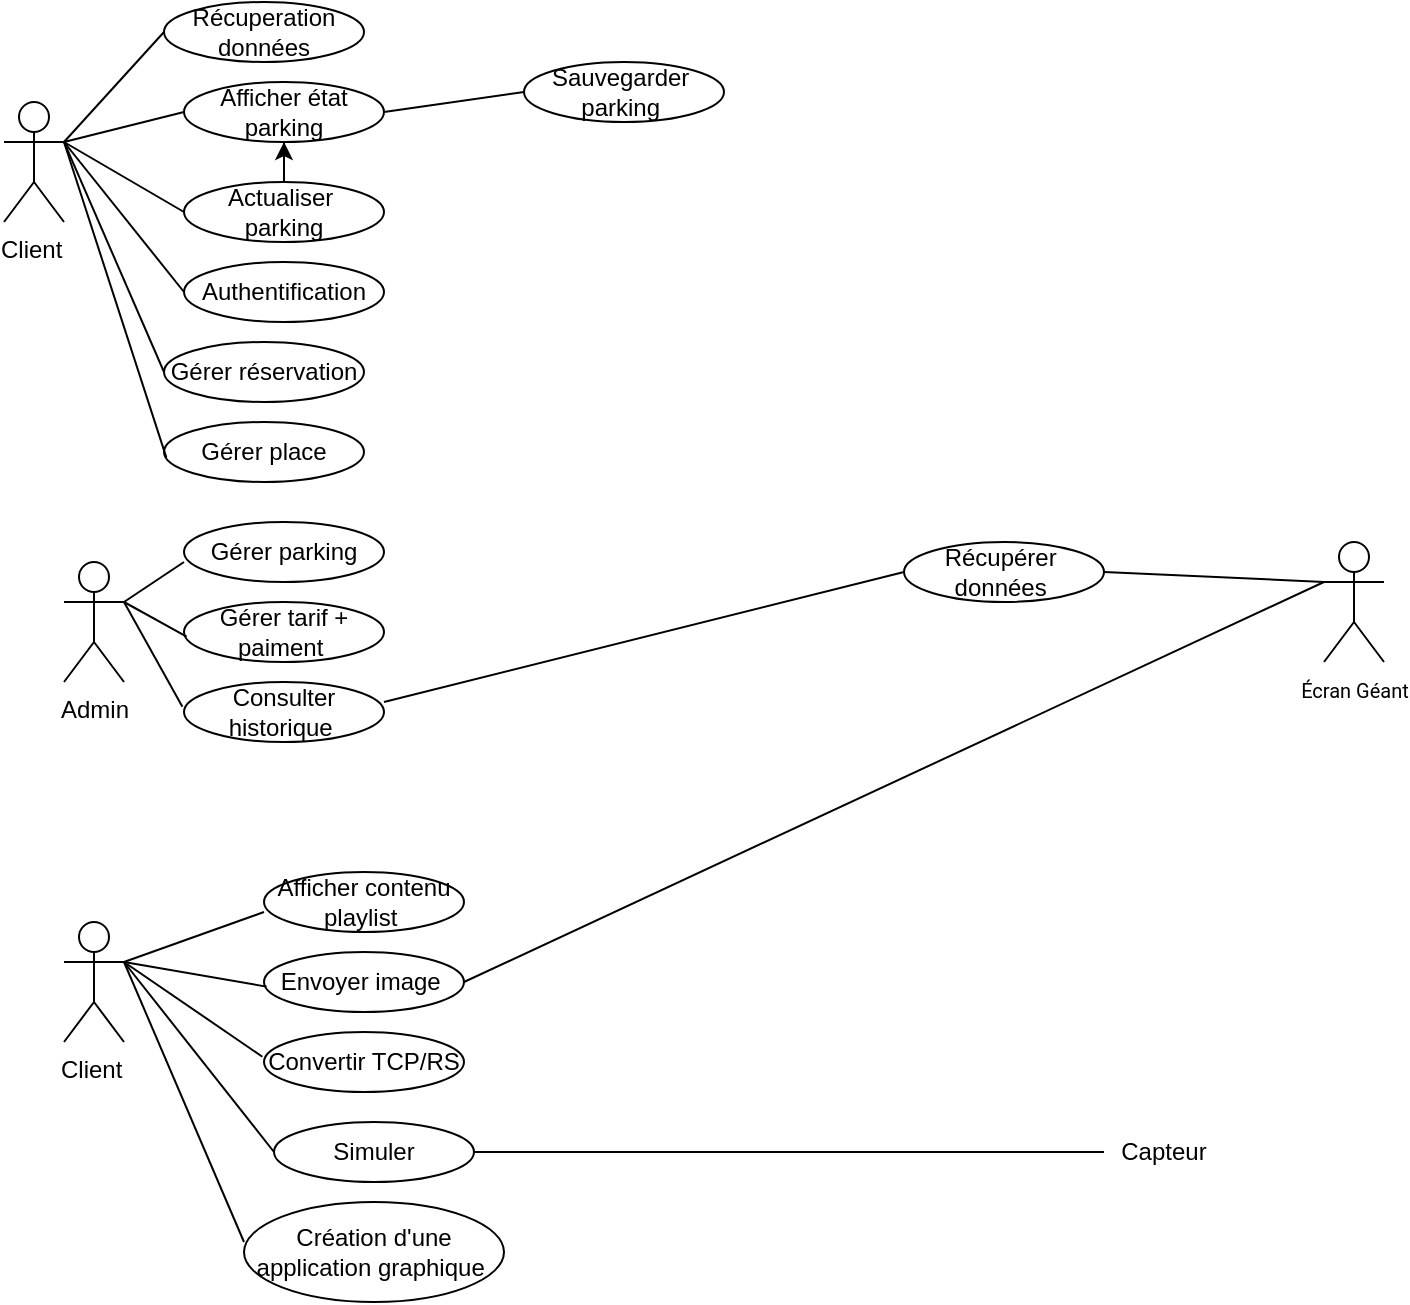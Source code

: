 <mxfile version="16.5.3" type="device" pages="2"><diagram id="Z-1LN1N1rNxUv1HUOUhE" name="Page-1"><mxGraphModel dx="880" dy="331" grid="1" gridSize="10" guides="1" tooltips="1" connect="1" arrows="1" fold="1" page="1" pageScale="1" pageWidth="827" pageHeight="1169" math="0" shadow="0"><root><mxCell id="0"/><mxCell id="1" parent="0"/><mxCell id="D7x7wMYeZOLVuUbrKCq5-1" value="Client&amp;nbsp;" style="shape=umlActor;verticalLabelPosition=bottom;verticalAlign=top;html=1;outlineConnect=0;" vertex="1" parent="1"><mxGeometry x="30" y="70" width="30" height="60" as="geometry"/></mxCell><mxCell id="D7x7wMYeZOLVuUbrKCq5-3" value="Admin" style="shape=umlActor;verticalLabelPosition=bottom;verticalAlign=top;html=1;outlineConnect=0;" vertex="1" parent="1"><mxGeometry x="60" y="300" width="30" height="60" as="geometry"/></mxCell><mxCell id="D7x7wMYeZOLVuUbrKCq5-4" value="Client&amp;nbsp;" style="shape=umlActor;verticalLabelPosition=bottom;verticalAlign=top;html=1;outlineConnect=0;" vertex="1" parent="1"><mxGeometry x="60" y="480" width="30" height="60" as="geometry"/></mxCell><mxCell id="D7x7wMYeZOLVuUbrKCq5-5" value="Récuperation données" style="ellipse;whiteSpace=wrap;html=1;" vertex="1" parent="1"><mxGeometry x="110" y="20" width="100" height="30" as="geometry"/></mxCell><mxCell id="D7x7wMYeZOLVuUbrKCq5-6" value="Afficher état parking" style="ellipse;whiteSpace=wrap;html=1;" vertex="1" parent="1"><mxGeometry x="120" y="60" width="100" height="30" as="geometry"/></mxCell><mxCell id="D7x7wMYeZOLVuUbrKCq5-8" style="edgeStyle=orthogonalEdgeStyle;rounded=0;orthogonalLoop=1;jettySize=auto;html=1;entryX=0.5;entryY=1;entryDx=0;entryDy=0;" edge="1" parent="1" source="D7x7wMYeZOLVuUbrKCq5-7" target="D7x7wMYeZOLVuUbrKCq5-6"><mxGeometry relative="1" as="geometry"/></mxCell><mxCell id="D7x7wMYeZOLVuUbrKCq5-7" value="Actualiser&amp;nbsp;&lt;br&gt;parking" style="ellipse;whiteSpace=wrap;html=1;" vertex="1" parent="1"><mxGeometry x="120" y="110" width="100" height="30" as="geometry"/></mxCell><mxCell id="D7x7wMYeZOLVuUbrKCq5-9" value="Authentification" style="ellipse;whiteSpace=wrap;html=1;" vertex="1" parent="1"><mxGeometry x="120" y="150" width="100" height="30" as="geometry"/></mxCell><mxCell id="D7x7wMYeZOLVuUbrKCq5-10" value="Gérer réservation" style="ellipse;whiteSpace=wrap;html=1;" vertex="1" parent="1"><mxGeometry x="110" y="190" width="100" height="30" as="geometry"/></mxCell><mxCell id="D7x7wMYeZOLVuUbrKCq5-11" value="Gérer place" style="ellipse;whiteSpace=wrap;html=1;" vertex="1" parent="1"><mxGeometry x="110" y="230" width="100" height="30" as="geometry"/></mxCell><mxCell id="D7x7wMYeZOLVuUbrKCq5-13" value="" style="endArrow=none;html=1;rounded=0;exitX=1;exitY=0.333;exitDx=0;exitDy=0;exitPerimeter=0;entryX=0;entryY=0.5;entryDx=0;entryDy=0;" edge="1" parent="1" source="D7x7wMYeZOLVuUbrKCq5-1" target="D7x7wMYeZOLVuUbrKCq5-5"><mxGeometry width="50" height="50" relative="1" as="geometry"><mxPoint x="60" y="120" as="sourcePoint"/><mxPoint x="110" y="70" as="targetPoint"/></mxGeometry></mxCell><mxCell id="D7x7wMYeZOLVuUbrKCq5-14" value="" style="endArrow=none;html=1;rounded=0;entryX=0;entryY=0.5;entryDx=0;entryDy=0;" edge="1" parent="1" target="D7x7wMYeZOLVuUbrKCq5-6"><mxGeometry width="50" height="50" relative="1" as="geometry"><mxPoint x="60" y="90" as="sourcePoint"/><mxPoint x="120.0" y="45" as="targetPoint"/></mxGeometry></mxCell><mxCell id="D7x7wMYeZOLVuUbrKCq5-15" value="" style="endArrow=none;html=1;rounded=0;entryX=0;entryY=0.5;entryDx=0;entryDy=0;" edge="1" parent="1" target="D7x7wMYeZOLVuUbrKCq5-7"><mxGeometry width="50" height="50" relative="1" as="geometry"><mxPoint x="60" y="90" as="sourcePoint"/><mxPoint x="130.0" y="55" as="targetPoint"/></mxGeometry></mxCell><mxCell id="D7x7wMYeZOLVuUbrKCq5-16" value="" style="endArrow=none;html=1;rounded=0;entryX=0;entryY=0.5;entryDx=0;entryDy=0;" edge="1" parent="1" target="D7x7wMYeZOLVuUbrKCq5-9"><mxGeometry width="50" height="50" relative="1" as="geometry"><mxPoint x="60" y="90" as="sourcePoint"/><mxPoint x="130.0" y="135" as="targetPoint"/></mxGeometry></mxCell><mxCell id="D7x7wMYeZOLVuUbrKCq5-17" value="" style="endArrow=none;html=1;rounded=0;entryX=0;entryY=0.5;entryDx=0;entryDy=0;exitX=1;exitY=0.333;exitDx=0;exitDy=0;exitPerimeter=0;" edge="1" parent="1" source="D7x7wMYeZOLVuUbrKCq5-1" target="D7x7wMYeZOLVuUbrKCq5-10"><mxGeometry width="50" height="50" relative="1" as="geometry"><mxPoint x="70" y="100" as="sourcePoint"/><mxPoint x="130.0" y="175" as="targetPoint"/></mxGeometry></mxCell><mxCell id="D7x7wMYeZOLVuUbrKCq5-18" value="" style="endArrow=none;html=1;rounded=0;entryX=0.012;entryY=0.594;entryDx=0;entryDy=0;entryPerimeter=0;" edge="1" parent="1" target="D7x7wMYeZOLVuUbrKCq5-11"><mxGeometry width="50" height="50" relative="1" as="geometry"><mxPoint x="60" y="90" as="sourcePoint"/><mxPoint x="120.0" y="215" as="targetPoint"/></mxGeometry></mxCell><mxCell id="D7x7wMYeZOLVuUbrKCq5-19" value="Gérer parking" style="ellipse;whiteSpace=wrap;html=1;" vertex="1" parent="1"><mxGeometry x="120" y="280" width="100" height="30" as="geometry"/></mxCell><mxCell id="D7x7wMYeZOLVuUbrKCq5-20" value="Gérer tarif + paiment&amp;nbsp;" style="ellipse;whiteSpace=wrap;html=1;" vertex="1" parent="1"><mxGeometry x="120" y="320" width="100" height="30" as="geometry"/></mxCell><mxCell id="D7x7wMYeZOLVuUbrKCq5-21" value="Consulter historique&amp;nbsp;" style="ellipse;whiteSpace=wrap;html=1;" vertex="1" parent="1"><mxGeometry x="120" y="360" width="100" height="30" as="geometry"/></mxCell><mxCell id="D7x7wMYeZOLVuUbrKCq5-22" value="" style="endArrow=none;html=1;rounded=0;entryX=0;entryY=0.667;entryDx=0;entryDy=0;entryPerimeter=0;" edge="1" parent="1" target="D7x7wMYeZOLVuUbrKCq5-19"><mxGeometry width="50" height="50" relative="1" as="geometry"><mxPoint x="90" y="320" as="sourcePoint"/><mxPoint x="150.0" y="355" as="targetPoint"/></mxGeometry></mxCell><mxCell id="D7x7wMYeZOLVuUbrKCq5-24" value="" style="endArrow=none;html=1;rounded=0;entryX=0.013;entryY=0.577;entryDx=0;entryDy=0;entryPerimeter=0;" edge="1" parent="1" target="D7x7wMYeZOLVuUbrKCq5-20"><mxGeometry width="50" height="50" relative="1" as="geometry"><mxPoint x="90" y="320" as="sourcePoint"/><mxPoint x="130" y="310.01" as="targetPoint"/></mxGeometry></mxCell><mxCell id="D7x7wMYeZOLVuUbrKCq5-25" value="" style="endArrow=none;html=1;rounded=0;entryX=-0.008;entryY=0.413;entryDx=0;entryDy=0;entryPerimeter=0;" edge="1" parent="1" target="D7x7wMYeZOLVuUbrKCq5-21"><mxGeometry width="50" height="50" relative="1" as="geometry"><mxPoint x="90" y="320" as="sourcePoint"/><mxPoint x="131.3" y="347.31" as="targetPoint"/></mxGeometry></mxCell><mxCell id="D7x7wMYeZOLVuUbrKCq5-26" value="Sauvegarder&amp;nbsp;&lt;br&gt;parking&amp;nbsp;" style="ellipse;whiteSpace=wrap;html=1;" vertex="1" parent="1"><mxGeometry x="290" y="50" width="100" height="30" as="geometry"/></mxCell><mxCell id="D7x7wMYeZOLVuUbrKCq5-27" value="" style="endArrow=none;html=1;rounded=0;entryX=0;entryY=0.5;entryDx=0;entryDy=0;exitX=1;exitY=0.5;exitDx=0;exitDy=0;" edge="1" parent="1" source="D7x7wMYeZOLVuUbrKCq5-6" target="D7x7wMYeZOLVuUbrKCq5-26"><mxGeometry width="50" height="50" relative="1" as="geometry"><mxPoint x="230" y="65" as="sourcePoint"/><mxPoint x="290.0" y="50" as="targetPoint"/></mxGeometry></mxCell><mxCell id="D7x7wMYeZOLVuUbrKCq5-28" value="Afficher contenu playlist&amp;nbsp;" style="ellipse;whiteSpace=wrap;html=1;" vertex="1" parent="1"><mxGeometry x="160" y="455" width="100" height="30" as="geometry"/></mxCell><mxCell id="D7x7wMYeZOLVuUbrKCq5-29" value="Envoyer image&amp;nbsp;" style="ellipse;whiteSpace=wrap;html=1;" vertex="1" parent="1"><mxGeometry x="160" y="495" width="100" height="30" as="geometry"/></mxCell><mxCell id="D7x7wMYeZOLVuUbrKCq5-30" value="Convertir TCP/RS" style="ellipse;whiteSpace=wrap;html=1;" vertex="1" parent="1"><mxGeometry x="160" y="535" width="100" height="30" as="geometry"/></mxCell><mxCell id="D7x7wMYeZOLVuUbrKCq5-31" value="" style="endArrow=none;html=1;rounded=0;entryX=0;entryY=0.667;entryDx=0;entryDy=0;entryPerimeter=0;" edge="1" parent="1" target="D7x7wMYeZOLVuUbrKCq5-28"><mxGeometry width="50" height="50" relative="1" as="geometry"><mxPoint x="90" y="500" as="sourcePoint"/><mxPoint x="190.0" y="530" as="targetPoint"/></mxGeometry></mxCell><mxCell id="D7x7wMYeZOLVuUbrKCq5-32" value="" style="endArrow=none;html=1;rounded=0;entryX=0.013;entryY=0.577;entryDx=0;entryDy=0;entryPerimeter=0;" edge="1" parent="1" target="D7x7wMYeZOLVuUbrKCq5-29"><mxGeometry width="50" height="50" relative="1" as="geometry"><mxPoint x="90" y="500" as="sourcePoint"/><mxPoint x="170" y="485.01" as="targetPoint"/></mxGeometry></mxCell><mxCell id="D7x7wMYeZOLVuUbrKCq5-33" value="" style="endArrow=none;html=1;rounded=0;entryX=-0.008;entryY=0.413;entryDx=0;entryDy=0;entryPerimeter=0;exitX=1;exitY=0.333;exitDx=0;exitDy=0;exitPerimeter=0;" edge="1" parent="1" target="D7x7wMYeZOLVuUbrKCq5-30" source="D7x7wMYeZOLVuUbrKCq5-4"><mxGeometry width="50" height="50" relative="1" as="geometry"><mxPoint x="120" y="455" as="sourcePoint"/><mxPoint x="171.3" y="522.31" as="targetPoint"/></mxGeometry></mxCell><mxCell id="D7x7wMYeZOLVuUbrKCq5-34" value="Simuler" style="ellipse;whiteSpace=wrap;html=1;" vertex="1" parent="1"><mxGeometry x="165" y="580" width="100" height="30" as="geometry"/></mxCell><mxCell id="D7x7wMYeZOLVuUbrKCq5-35" value="Création d'une application graphique&amp;nbsp;" style="ellipse;whiteSpace=wrap;html=1;" vertex="1" parent="1"><mxGeometry x="150" y="620" width="130" height="50" as="geometry"/></mxCell><mxCell id="D7x7wMYeZOLVuUbrKCq5-36" value="" style="endArrow=none;html=1;rounded=0;entryX=0;entryY=0.4;entryDx=0;entryDy=0;entryPerimeter=0;" edge="1" parent="1" target="D7x7wMYeZOLVuUbrKCq5-35"><mxGeometry width="50" height="50" relative="1" as="geometry"><mxPoint x="90" y="500" as="sourcePoint"/><mxPoint x="169.2" y="557.39" as="targetPoint"/></mxGeometry></mxCell><mxCell id="D7x7wMYeZOLVuUbrKCq5-37" value="" style="endArrow=none;html=1;rounded=0;entryX=0;entryY=0.5;entryDx=0;entryDy=0;" edge="1" parent="1" target="D7x7wMYeZOLVuUbrKCq5-34"><mxGeometry width="50" height="50" relative="1" as="geometry"><mxPoint x="90" y="500" as="sourcePoint"/><mxPoint x="179.2" y="567.39" as="targetPoint"/></mxGeometry></mxCell><mxCell id="D7x7wMYeZOLVuUbrKCq5-38" value="Capteur" style="text;html=1;strokeColor=none;fillColor=none;align=center;verticalAlign=middle;whiteSpace=wrap;rounded=0;" vertex="1" parent="1"><mxGeometry x="580" y="580" width="60" height="30" as="geometry"/></mxCell><mxCell id="D7x7wMYeZOLVuUbrKCq5-39" value="" style="endArrow=none;html=1;rounded=0;entryX=0;entryY=0.5;entryDx=0;entryDy=0;exitX=1;exitY=0.5;exitDx=0;exitDy=0;" edge="1" parent="1" source="D7x7wMYeZOLVuUbrKCq5-34" target="D7x7wMYeZOLVuUbrKCq5-38"><mxGeometry width="50" height="50" relative="1" as="geometry"><mxPoint x="100.0" y="510" as="sourcePoint"/><mxPoint x="175" y="605" as="targetPoint"/></mxGeometry></mxCell><mxCell id="D7x7wMYeZOLVuUbrKCq5-41" value="" style="endArrow=none;html=1;rounded=0;exitX=1;exitY=0.5;exitDx=0;exitDy=0;" edge="1" parent="1" source="D7x7wMYeZOLVuUbrKCq5-29"><mxGeometry width="50" height="50" relative="1" as="geometry"><mxPoint x="100.0" y="510" as="sourcePoint"/><mxPoint x="690" y="310" as="targetPoint"/></mxGeometry></mxCell><mxCell id="D7x7wMYeZOLVuUbrKCq5-43" value="Récupérer&amp;nbsp;&lt;br&gt;données&amp;nbsp;" style="ellipse;whiteSpace=wrap;html=1;" vertex="1" parent="1"><mxGeometry x="480" y="290" width="100" height="30" as="geometry"/></mxCell><mxCell id="D7x7wMYeZOLVuUbrKCq5-44" value="" style="endArrow=none;html=1;rounded=0;fontSize=10;exitX=1;exitY=0.333;exitDx=0;exitDy=0;exitPerimeter=0;entryX=0;entryY=0.5;entryDx=0;entryDy=0;" edge="1" parent="1" source="D7x7wMYeZOLVuUbrKCq5-21" target="D7x7wMYeZOLVuUbrKCq5-43"><mxGeometry width="50" height="50" relative="1" as="geometry"><mxPoint x="390" y="310" as="sourcePoint"/><mxPoint x="440" y="260" as="targetPoint"/></mxGeometry></mxCell><mxCell id="D7x7wMYeZOLVuUbrKCq5-45" value="&lt;span style=&quot;font-family: &amp;#34;roboto&amp;#34; , sans-serif&quot;&gt;&lt;font style=&quot;font-size: 10px&quot;&gt;Écran Géant&lt;/font&gt;&lt;/span&gt;" style="shape=umlActor;verticalLabelPosition=bottom;verticalAlign=top;html=1;outlineConnect=0;" vertex="1" parent="1"><mxGeometry x="690" y="290" width="30" height="60" as="geometry"/></mxCell><mxCell id="D7x7wMYeZOLVuUbrKCq5-46" value="" style="endArrow=none;html=1;rounded=0;fontSize=10;entryX=0;entryY=0.333;entryDx=0;entryDy=0;entryPerimeter=0;exitX=1;exitY=0.5;exitDx=0;exitDy=0;" edge="1" parent="1" source="D7x7wMYeZOLVuUbrKCq5-43" target="D7x7wMYeZOLVuUbrKCq5-45"><mxGeometry width="50" height="50" relative="1" as="geometry"><mxPoint x="510" y="430" as="sourcePoint"/><mxPoint x="560" y="380" as="targetPoint"/></mxGeometry></mxCell></root></mxGraphModel></diagram><diagram id="9G02U5O3Af7PvuwcSDPT" name="Page-2"><mxGraphModel dx="1232" dy="463" grid="1" gridSize="10" guides="1" tooltips="1" connect="1" arrows="1" fold="1" page="1" pageScale="1" pageWidth="827" pageHeight="1169" math="0" shadow="0"><root><mxCell id="_8wCZTrZRh7rrbxTkLBR-0"/><mxCell id="_8wCZTrZRh7rrbxTkLBR-1" parent="_8wCZTrZRh7rrbxTkLBR-0"/><mxCell id="_8wCZTrZRh7rrbxTkLBR-2" value="PC" style="html=1;fontSize=10;" vertex="1" parent="_8wCZTrZRh7rrbxTkLBR-1"><mxGeometry x="80" y="80" width="120" height="140" as="geometry"/></mxCell><mxCell id="_8wCZTrZRh7rrbxTkLBR-4" value="Serveur&amp;nbsp;" style="html=1;fontSize=10;" vertex="1" parent="_8wCZTrZRh7rrbxTkLBR-1"><mxGeometry x="297.5" y="75" width="125" height="150" as="geometry"/></mxCell><mxCell id="_8wCZTrZRh7rrbxTkLBR-6" value="Engine" style="html=1;fontSize=10;" vertex="1" parent="_8wCZTrZRh7rrbxTkLBR-1"><mxGeometry x="305" y="160" width="110" height="50" as="geometry"/></mxCell><mxCell id="_8wCZTrZRh7rrbxTkLBR-9" value="" style="endArrow=none;html=1;rounded=0;fontSize=10;entryX=0;entryY=0.5;entryDx=0;entryDy=0;" edge="1" parent="_8wCZTrZRh7rrbxTkLBR-1" source="_8wCZTrZRh7rrbxTkLBR-2" target="_8wCZTrZRh7rrbxTkLBR-4"><mxGeometry width="50" height="50" relative="1" as="geometry"><mxPoint x="200" y="200" as="sourcePoint"/><mxPoint x="270.711" y="150" as="targetPoint"/></mxGeometry></mxCell><mxCell id="_8wCZTrZRh7rrbxTkLBR-10" value="Serveur&amp;nbsp;&lt;br&gt;BDD" style="html=1;fontSize=10;" vertex="1" parent="_8wCZTrZRh7rrbxTkLBR-1"><mxGeometry x="560" y="75" width="125" height="150" as="geometry"/></mxCell><mxCell id="_8wCZTrZRh7rrbxTkLBR-11" value="" style="html=1;fontSize=10;" vertex="1" parent="_8wCZTrZRh7rrbxTkLBR-1"><mxGeometry x="567.5" y="170" width="110" height="50" as="geometry"/></mxCell><mxCell id="_8wCZTrZRh7rrbxTkLBR-12" value="" style="endArrow=none;html=1;rounded=0;fontSize=10;entryX=-0.016;entryY=0.573;entryDx=0;entryDy=0;exitX=0.996;exitY=0.573;exitDx=0;exitDy=0;exitPerimeter=0;entryPerimeter=0;" edge="1" parent="_8wCZTrZRh7rrbxTkLBR-1" source="_8wCZTrZRh7rrbxTkLBR-4" target="_8wCZTrZRh7rrbxTkLBR-10"><mxGeometry width="50" height="50" relative="1" as="geometry"><mxPoint x="440" y="160" as="sourcePoint"/><mxPoint x="537.5" y="160" as="targetPoint"/></mxGeometry></mxCell><mxCell id="_8wCZTrZRh7rrbxTkLBR-13" value="&lt;span style=&quot;font-family: &amp;#34;roboto&amp;#34; , sans-serif&quot;&gt;&lt;font style=&quot;font-size: 11px&quot;&gt;Écran Géant&lt;/font&gt;&lt;/span&gt;" style="rounded=0;whiteSpace=wrap;html=1;fontSize=10;" vertex="1" parent="_8wCZTrZRh7rrbxTkLBR-1"><mxGeometry x="860" y="120" width="120" height="60" as="geometry"/></mxCell><mxCell id="_8wCZTrZRh7rrbxTkLBR-14" value="Capteurs" style="rounded=0;whiteSpace=wrap;html=1;fontSize=10;" vertex="1" parent="_8wCZTrZRh7rrbxTkLBR-1"><mxGeometry x="860" y="220" width="120" height="60" as="geometry"/></mxCell><mxCell id="_8wCZTrZRh7rrbxTkLBR-15" value="" style="endArrow=none;html=1;rounded=0;fontSize=11;entryX=0;entryY=0.5;entryDx=0;entryDy=0;" edge="1" parent="_8wCZTrZRh7rrbxTkLBR-1" source="_8wCZTrZRh7rrbxTkLBR-10" target="_8wCZTrZRh7rrbxTkLBR-13"><mxGeometry width="50" height="50" relative="1" as="geometry"><mxPoint x="740" y="170" as="sourcePoint"/><mxPoint x="790" y="120" as="targetPoint"/><Array as="points"><mxPoint x="760" y="150"/></Array></mxGeometry></mxCell><mxCell id="_8wCZTrZRh7rrbxTkLBR-16" value="" style="endArrow=none;html=1;rounded=0;fontSize=11;entryX=0;entryY=0.633;entryDx=0;entryDy=0;entryPerimeter=0;" edge="1" parent="_8wCZTrZRh7rrbxTkLBR-1" target="_8wCZTrZRh7rrbxTkLBR-14"><mxGeometry width="50" height="50" relative="1" as="geometry"><mxPoint x="770" y="150" as="sourcePoint"/><mxPoint x="830" y="260" as="targetPoint"/><Array as="points"><mxPoint x="770" y="260"/></Array></mxGeometry></mxCell><mxCell id="_8wCZTrZRh7rrbxTkLBR-17" value="TCP" style="text;html=1;align=center;verticalAlign=middle;resizable=0;points=[];autosize=1;strokeColor=none;fillColor=none;fontSize=11;" vertex="1" parent="_8wCZTrZRh7rrbxTkLBR-1"><mxGeometry x="230" y="120" width="40" height="20" as="geometry"/></mxCell><mxCell id="_8wCZTrZRh7rrbxTkLBR-18" value="HTTP" style="text;html=1;align=center;verticalAlign=middle;resizable=0;points=[];autosize=1;strokeColor=none;fillColor=none;fontSize=11;" vertex="1" parent="_8wCZTrZRh7rrbxTkLBR-1"><mxGeometry x="470" y="120" width="40" height="20" as="geometry"/></mxCell><mxCell id="_8wCZTrZRh7rrbxTkLBR-20" value="Modbus" style="text;html=1;align=center;verticalAlign=middle;resizable=0;points=[];autosize=1;strokeColor=none;fillColor=none;fontSize=11;" vertex="1" parent="_8wCZTrZRh7rrbxTkLBR-1"><mxGeometry x="745" y="110" width="50" height="20" as="geometry"/></mxCell><mxCell id="_8wCZTrZRh7rrbxTkLBR-21" value="RS" style="text;html=1;align=center;verticalAlign=middle;resizable=0;points=[];autosize=1;strokeColor=none;fillColor=none;fontSize=11;" vertex="1" parent="_8wCZTrZRh7rrbxTkLBR-1"><mxGeometry x="785" y="220" width="30" height="20" as="geometry"/></mxCell></root></mxGraphModel></diagram></mxfile>